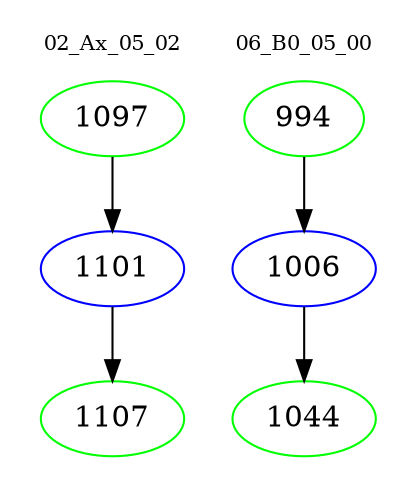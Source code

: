 digraph{
subgraph cluster_0 {
color = white
label = "02_Ax_05_02";
fontsize=10;
T0_1097 [label="1097", color="green"]
T0_1097 -> T0_1101 [color="black"]
T0_1101 [label="1101", color="blue"]
T0_1101 -> T0_1107 [color="black"]
T0_1107 [label="1107", color="green"]
}
subgraph cluster_1 {
color = white
label = "06_B0_05_00";
fontsize=10;
T1_994 [label="994", color="green"]
T1_994 -> T1_1006 [color="black"]
T1_1006 [label="1006", color="blue"]
T1_1006 -> T1_1044 [color="black"]
T1_1044 [label="1044", color="green"]
}
}
